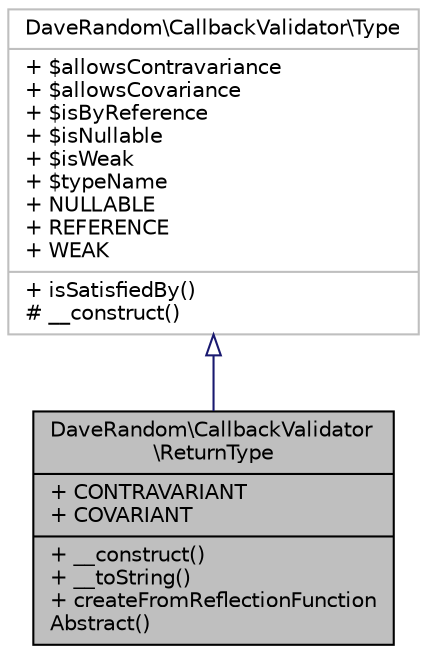 digraph "DaveRandom\CallbackValidator\ReturnType"
{
 // INTERACTIVE_SVG=YES
 // LATEX_PDF_SIZE
  edge [fontname="Helvetica",fontsize="10",labelfontname="Helvetica",labelfontsize="10"];
  node [fontname="Helvetica",fontsize="10",shape=record];
  Node1 [label="{DaveRandom\\CallbackValidator\l\\ReturnType\n|+ CONTRAVARIANT\l+ COVARIANT\l|+ __construct()\l+ __toString()\l+ createFromReflectionFunction\lAbstract()\l}",height=0.2,width=0.4,color="black", fillcolor="grey75", style="filled", fontcolor="black",tooltip=" "];
  Node2 -> Node1 [dir="back",color="midnightblue",fontsize="10",style="solid",arrowtail="onormal",fontname="Helvetica"];
  Node2 [label="{DaveRandom\\CallbackValidator\\Type\n|+ $allowsContravariance\l+ $allowsCovariance\l+ $isByReference\l+ $isNullable\l+ $isWeak\l+ $typeName\l+ NULLABLE\l+ REFERENCE\l+ WEAK\l|+ isSatisfiedBy()\l# __construct()\l}",height=0.2,width=0.4,color="grey75", fillcolor="white", style="filled",URL="$d6/d33/class_dave_random_1_1_callback_validator_1_1_type.html",tooltip=" "];
}
